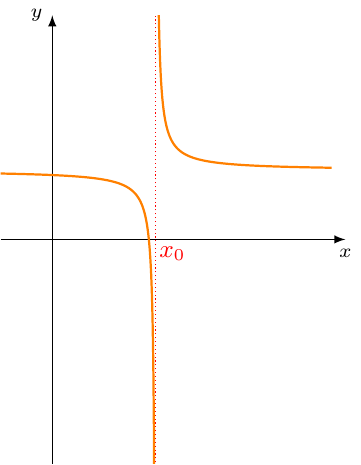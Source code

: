 \documentclass[crop]{standalone}
\usepackage[dvipsnames]{xcolor}
\usepackage{tikz}
\usepackage{pgfplots}
\pgfplotsset{compat=1.18}
\begin{document}
  \begin{tikzpicture}
    \begin{axis}[%
      axis x line=center,axis y line=center,
      unit vector ratio={1 1},
      xlabel={$x$},ylabel={$y$},
      xlabel style={below,font=\scriptsize},
      ylabel style={left,font=\scriptsize},
      xmin=-1.5,xmax=8.5,
      xtick=\empty,
      xticklabel style={font=\tiny},
      ymin=-6.5,ymax=6.5,
      ytick=\empty,
      yticklabel style={font=\tiny,xshift=0.3em},
      axis line style={-latex},
      restrict y to domain=-15:15,
      declare function={
        f(\x) = 0.4/(\x-3)^1+2;
      }
    ]%
      \addplot[mark=none,color=orange,thick,samples=1000,domain=-5:8.1] {f(x)};
      \draw[densely dotted,red] (3,-15) -- (3,15) node[pos=0.5,xshift=0.6em,yshift=-0.5em] {\small $x_{0}$};
    \end{axis}
  \end{tikzpicture}%
\end{document}